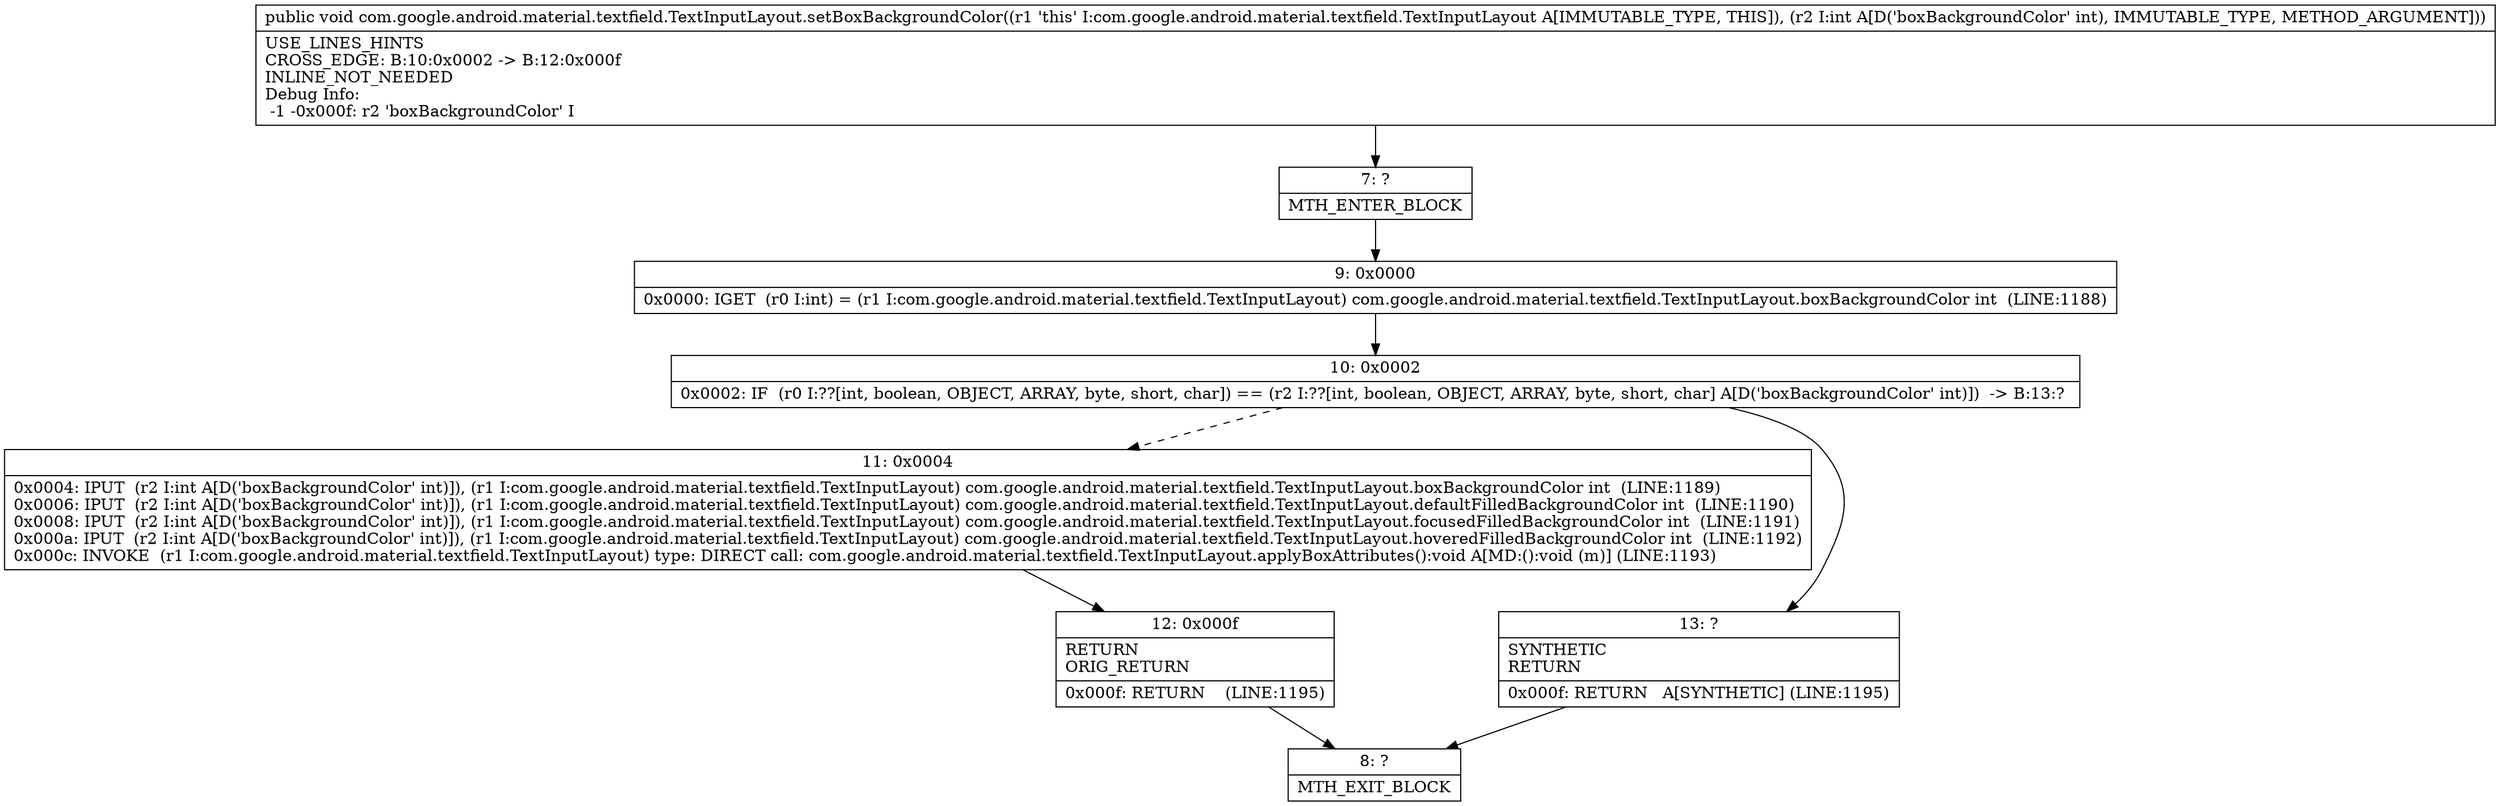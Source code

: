digraph "CFG forcom.google.android.material.textfield.TextInputLayout.setBoxBackgroundColor(I)V" {
Node_7 [shape=record,label="{7\:\ ?|MTH_ENTER_BLOCK\l}"];
Node_9 [shape=record,label="{9\:\ 0x0000|0x0000: IGET  (r0 I:int) = (r1 I:com.google.android.material.textfield.TextInputLayout) com.google.android.material.textfield.TextInputLayout.boxBackgroundColor int  (LINE:1188)\l}"];
Node_10 [shape=record,label="{10\:\ 0x0002|0x0002: IF  (r0 I:??[int, boolean, OBJECT, ARRAY, byte, short, char]) == (r2 I:??[int, boolean, OBJECT, ARRAY, byte, short, char] A[D('boxBackgroundColor' int)])  \-\> B:13:? \l}"];
Node_11 [shape=record,label="{11\:\ 0x0004|0x0004: IPUT  (r2 I:int A[D('boxBackgroundColor' int)]), (r1 I:com.google.android.material.textfield.TextInputLayout) com.google.android.material.textfield.TextInputLayout.boxBackgroundColor int  (LINE:1189)\l0x0006: IPUT  (r2 I:int A[D('boxBackgroundColor' int)]), (r1 I:com.google.android.material.textfield.TextInputLayout) com.google.android.material.textfield.TextInputLayout.defaultFilledBackgroundColor int  (LINE:1190)\l0x0008: IPUT  (r2 I:int A[D('boxBackgroundColor' int)]), (r1 I:com.google.android.material.textfield.TextInputLayout) com.google.android.material.textfield.TextInputLayout.focusedFilledBackgroundColor int  (LINE:1191)\l0x000a: IPUT  (r2 I:int A[D('boxBackgroundColor' int)]), (r1 I:com.google.android.material.textfield.TextInputLayout) com.google.android.material.textfield.TextInputLayout.hoveredFilledBackgroundColor int  (LINE:1192)\l0x000c: INVOKE  (r1 I:com.google.android.material.textfield.TextInputLayout) type: DIRECT call: com.google.android.material.textfield.TextInputLayout.applyBoxAttributes():void A[MD:():void (m)] (LINE:1193)\l}"];
Node_12 [shape=record,label="{12\:\ 0x000f|RETURN\lORIG_RETURN\l|0x000f: RETURN    (LINE:1195)\l}"];
Node_8 [shape=record,label="{8\:\ ?|MTH_EXIT_BLOCK\l}"];
Node_13 [shape=record,label="{13\:\ ?|SYNTHETIC\lRETURN\l|0x000f: RETURN   A[SYNTHETIC] (LINE:1195)\l}"];
MethodNode[shape=record,label="{public void com.google.android.material.textfield.TextInputLayout.setBoxBackgroundColor((r1 'this' I:com.google.android.material.textfield.TextInputLayout A[IMMUTABLE_TYPE, THIS]), (r2 I:int A[D('boxBackgroundColor' int), IMMUTABLE_TYPE, METHOD_ARGUMENT]))  | USE_LINES_HINTS\lCROSS_EDGE: B:10:0x0002 \-\> B:12:0x000f\lINLINE_NOT_NEEDED\lDebug Info:\l  \-1 \-0x000f: r2 'boxBackgroundColor' I\l}"];
MethodNode -> Node_7;Node_7 -> Node_9;
Node_9 -> Node_10;
Node_10 -> Node_11[style=dashed];
Node_10 -> Node_13;
Node_11 -> Node_12;
Node_12 -> Node_8;
Node_13 -> Node_8;
}

